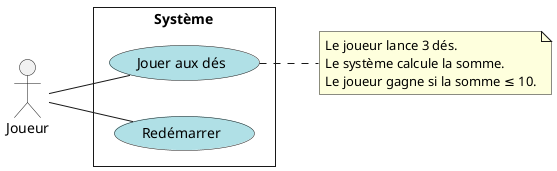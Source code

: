 @startuml Diagramme de cas d'utilisation
left to right direction
skinparam style strictuml
skinparam packageStyle rect
skinparam backgroundcolor transparent
skinparam defaultfontname Verdana
actor Joueur as J
rectangle "Système" {
  (Jouer aux dés) as JP #powderblue
  (Redémarrer) as R #powderblue
  J -- JP
  J -- R
}
note right of JP
  Le joueur lance 3 dés.
  Le système calcule la somme.
  Le joueur gagne si la somme ≤ 10.
end note
@enduml


